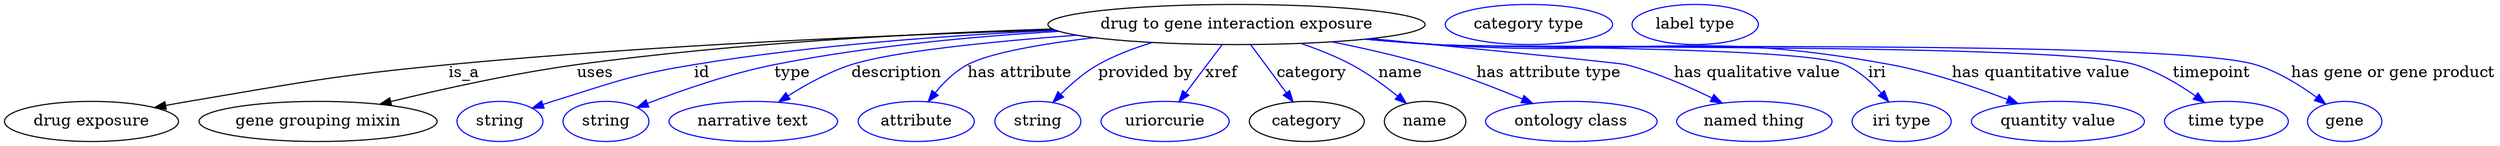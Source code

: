 digraph {
	graph [bb="0,0,2230,123"];
	node [label="\N"];
	"drug to gene interaction exposure"	[height=0.5,
		label="drug to gene interaction exposure",
		pos="1103,105",
		width=4.694];
	"drug exposure"	[height=0.5,
		pos="77.993,18",
		width=2.1665];
	"drug to gene interaction exposure" -> "drug exposure"	[label=is_a,
		lp="414.99,61.5",
		pos="e,134.54,30.509 940.63,100.01 798.16,95.525 585.5,86.464 400.99,69 295.56,59.02 269.45,53.495 164.99,36 158.36,34.89 151.47,33.664 \
144.58,32.393"];
	"gene grouping mixin"	[height=0.5,
		pos="280.99,18",
		width=2.9608];
	"drug to gene interaction exposure" -> "gene grouping mixin"	[label=uses,
		lp="534.49,61.5",
		pos="e,337.57,33.405 938.77,100.67 821.17,96.709 659.29,88.024 517.99,69 459.83,61.168 394.64,47.014 347.37,35.759"];
	id	[color=blue,
		height=0.5,
		label=string,
		pos="443.99,18",
		width=1.0652];
	"drug to gene interaction exposure" -> id	[color=blue,
		label=id,
		lp="624.99,61.5",
		pos="e,473.38,29.712 941,99.765 846.32,95.437 724.81,86.687 617.99,69 570.72,61.172 518.04,44.936 483.16,33.082",
		style=solid];
	type	[color=blue,
		height=0.5,
		label=string,
		pos="538.99,18",
		width=1.0652];
	"drug to gene interaction exposure" -> type	[color=blue,
		label=type,
		lp="705.99,61.5",
		pos="e,566.82,30.508 943.94,98.905 866.71,94.307 772.9,85.574 689.99,69 650.34,61.073 606.64,45.853 576.5,34.278",
		style=solid];
	description	[color=blue,
		height=0.5,
		label="narrative text",
		pos="670.99,18",
		width=2.0943];
	"drug to gene interaction exposure" -> description	[color=blue,
		label=description,
		lp="798.49,61.5",
		pos="e,693.38,35.406 959.36,95.455 881.93,89.656 794.89,80.873 757.99,69 738.12,62.606 717.8,51.245 701.79,40.967",
		style=solid];
	"has attribute"	[color=blue,
		height=0.5,
		label=attribute,
		pos="815.99,18",
		width=1.4443];
	"drug to gene interaction exposure" -> "has attribute"	[color=blue,
		label="has attribute",
		lp="907.99,61.5",
		pos="e,826.46,35.748 974.46,93.304 927.65,87.759 881.26,79.83 860.99,69 849.84,63.04 840.07,53.176 832.51,43.778",
		style=solid];
	"provided by"	[color=blue,
		height=0.5,
		label=string,
		pos="923.99,18",
		width=1.0652];
	"drug to gene interaction exposure" -> "provided by"	[color=blue,
		label="provided by",
		lp="1020.5,61.5",
		pos="e,937.59,35.116 1027,88.921 1010.3,83.927 993.04,77.416 977.99,69 965.67,62.11 953.93,51.856 944.56,42.424",
		style=solid];
	xref	[color=blue,
		height=0.5,
		label=uriorcurie,
		pos="1038,18",
		width=1.5887];
	"drug to gene interaction exposure" -> xref	[color=blue,
		label=xref,
		lp="1089.5,61.5",
		pos="e,1050.7,35.597 1089.8,86.799 1080.4,74.426 1067.5,57.555 1056.9,43.738",
		style=solid];
	category	[height=0.5,
		pos="1165,18",
		width=1.4263];
	"drug to gene interaction exposure" -> category	[color=blue,
		label=category,
		lp="1169.5,61.5",
		pos="e,1152.9,35.597 1115.5,86.799 1124.6,74.426 1136.9,57.555 1146.9,43.738",
		style=solid];
	name	[height=0.5,
		pos="1271,18",
		width=1.011];
	"drug to gene interaction exposure" -> name	[color=blue,
		label=name,
		lp="1249,61.5",
		pos="e,1254.1,34.206 1159.9,88.028 1175,82.853 1190.9,76.481 1205,69 1219.6,61.203 1234.5,50.278 1246.4,40.628",
		style=solid];
	"has attribute type"	[color=blue,
		height=0.5,
		label="ontology class",
		pos="1402,18",
		width=2.1304];
	"drug to gene interaction exposure" -> "has attribute type"	[color=blue,
		label="has attribute type",
		lp="1382,61.5",
		pos="e,1367.5,34.182 1188,89.392 1215.4,83.919 1245.7,77.045 1273,69 1301.9,60.494 1333.4,48.329 1358.1,38.128",
		style=solid];
	"has qualitative value"	[color=blue,
		height=0.5,
		label="named thing",
		pos="1566,18",
		width=1.9318];
	"drug to gene interaction exposure" -> "has qualitative value"	[color=blue,
		label="has qualitative value",
		lp="1568.5,61.5",
		pos="e,1537.1,34.555 1223.5,92.321 1321.8,82.721 1445.4,70.468 1451,69 1477.7,62.028 1506.2,49.685 1528.1,39.008",
		style=solid];
	iri	[color=blue,
		height=0.5,
		label="iri type",
		pos="1698,18",
		width=1.2277];
	"drug to gene interaction exposure" -> iri	[color=blue,
		label=iri,
		lp="1676,61.5",
		pos="e,1686.3,35.717 1220.2,92.03 1240.5,90.184 1261.3,88.422 1281,87 1321.6,84.064 1609.7,85.316 1647,69 1659.6,63.488 1670.9,53.363 \
1679.6,43.659",
		style=solid];
	"has quantitative value"	[color=blue,
		height=0.5,
		label="quantity value",
		pos="1838,18",
		width=2.1484];
	"drug to gene interaction exposure" -> "has quantitative value"	[color=blue,
		label="has quantitative value",
		lp="1823,61.5",
		pos="e,1802.4,34.002 1220.2,91.948 1240.5,90.111 1261.3,88.373 1281,87 1461.6,74.389 1509.9,101.95 1688,69 1724.1,62.314 1763.5,48.948 \
1792.8,37.717",
		style=solid];
	timepoint	[color=blue,
		height=0.5,
		label="time type",
		pos="1989,18",
		width=1.5346];
	"drug to gene interaction exposure" -> timepoint	[color=blue,
		label=timepoint,
		lp="1976,61.5",
		pos="e,1969.5,34.929 1218.8,91.819 1239.5,89.961 1260.9,88.25 1281,87 1350.4,82.69 1840.3,88.775 1907,69 1926.5,63.217 1946,51.584 1961.2,\
40.993",
		style=solid];
	"has gene or gene product"	[color=blue,
		height=0.5,
		label=gene,
		pos="2095,18",
		width=0.92075];
	"drug to gene interaction exposure" -> "has gene or gene product"	[color=blue,
		label="has gene or gene product",
		lp="2138.5,61.5",
		pos="e,2077.9,33.508 1218.3,91.79 1239.1,89.924 1260.7,88.217 1281,87 1362.4,82.119 1936.9,92.45 2015,69 2034.9,63.018 2054.8,50.657 \
2069.7,39.722",
		style=solid];
	"named thing_category"	[color=blue,
		height=0.5,
		label="category type",
		pos="1365,105",
		width=2.0762];
	attribute_name	[color=blue,
		height=0.5,
		label="label type",
		pos="1514,105",
		width=1.5707];
}
